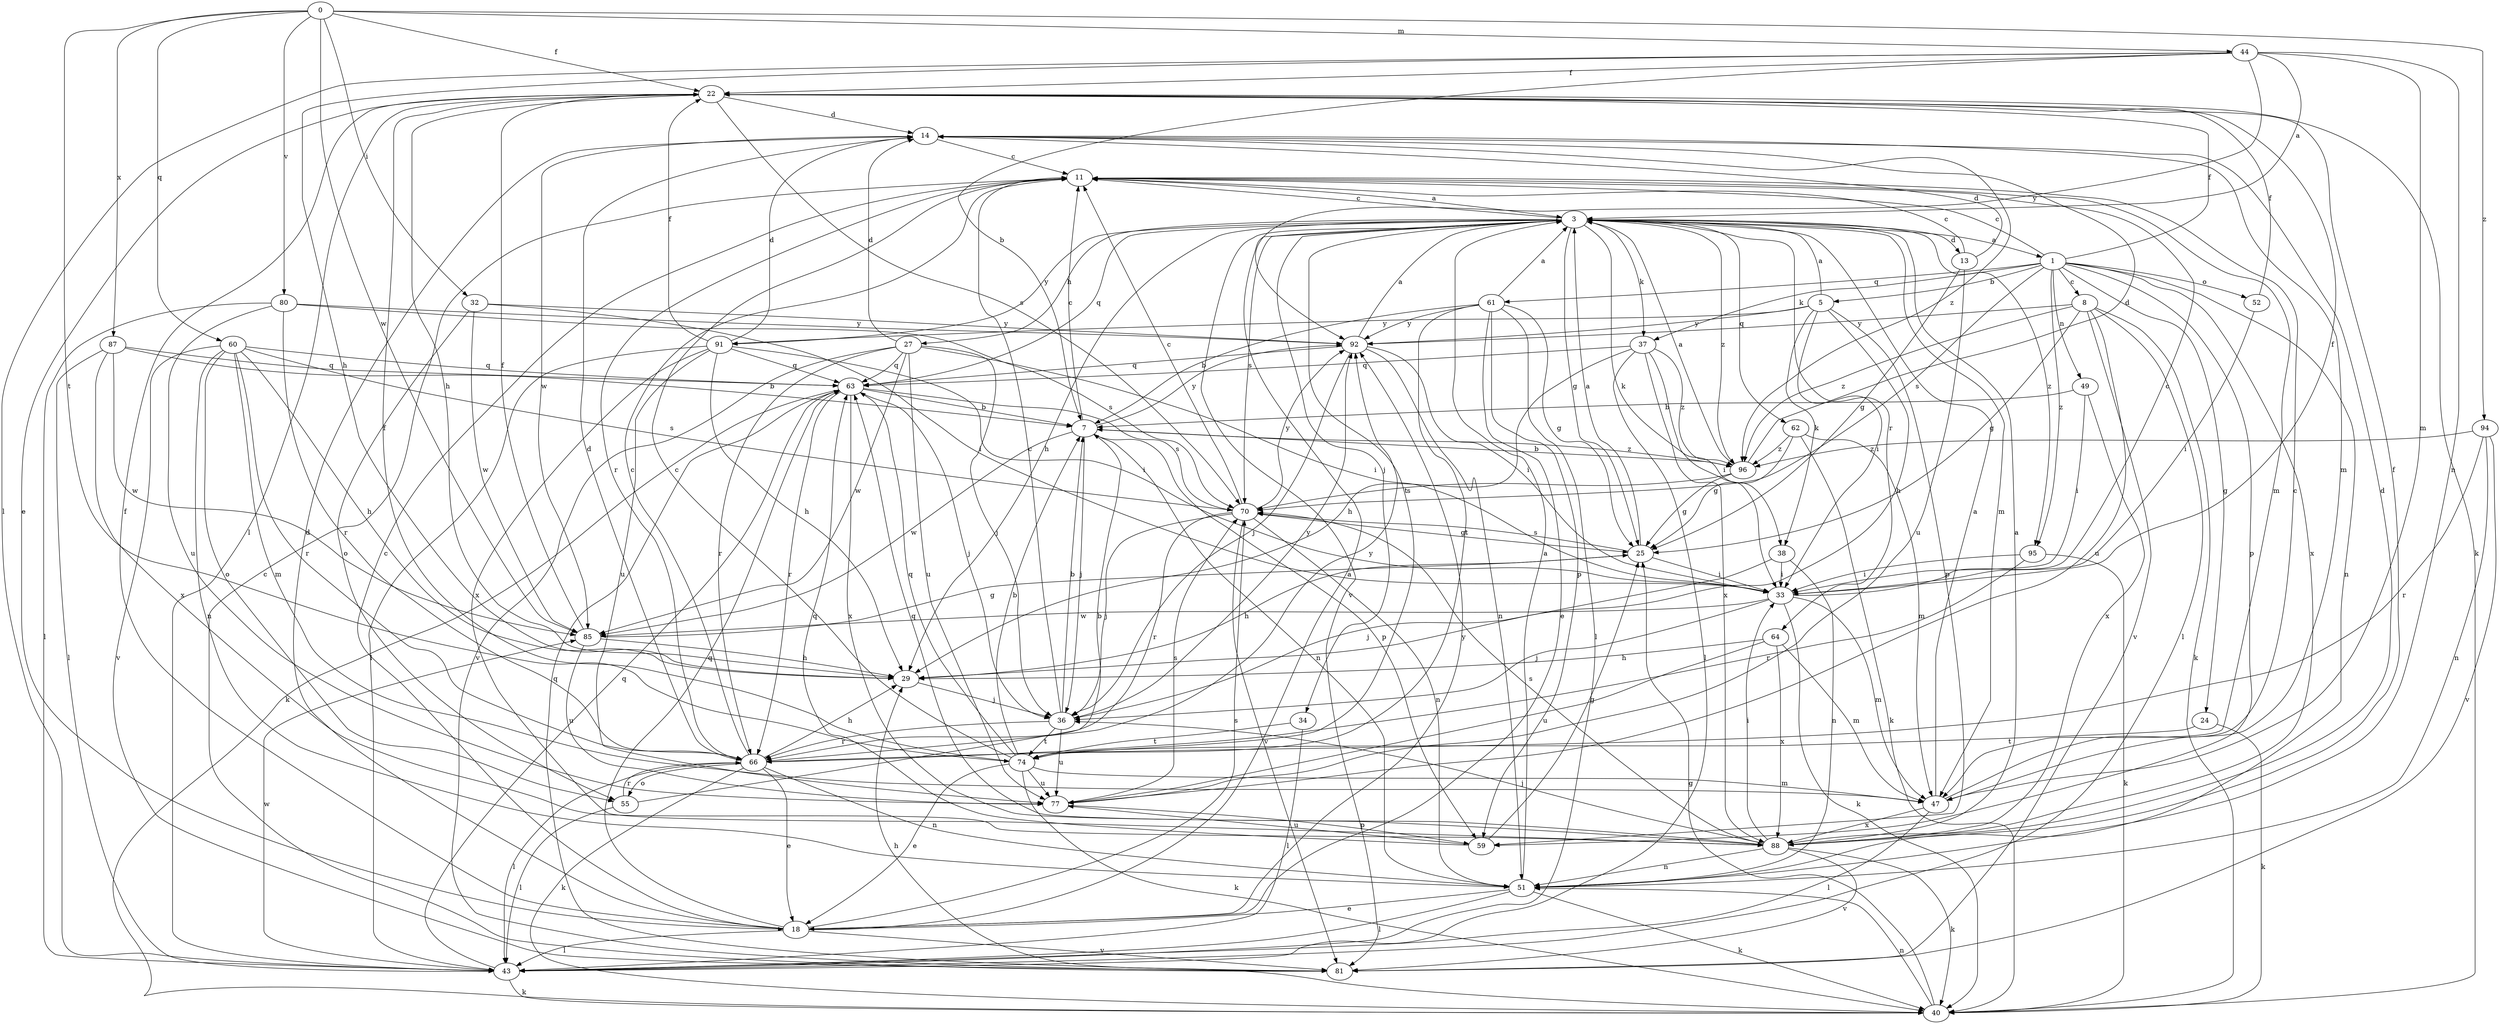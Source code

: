 strict digraph  {
0;
1;
3;
5;
7;
8;
11;
13;
14;
18;
22;
24;
25;
27;
29;
32;
33;
34;
36;
37;
38;
40;
43;
44;
47;
49;
51;
52;
55;
59;
60;
61;
62;
63;
64;
66;
70;
74;
77;
80;
81;
85;
87;
88;
91;
92;
94;
95;
96;
0 -> 22  [label=f];
0 -> 32  [label=i];
0 -> 44  [label=m];
0 -> 60  [label=q];
0 -> 74  [label=t];
0 -> 80  [label=v];
0 -> 85  [label=w];
0 -> 87  [label=x];
0 -> 94  [label=z];
1 -> 5  [label=b];
1 -> 8  [label=c];
1 -> 11  [label=c];
1 -> 22  [label=f];
1 -> 24  [label=g];
1 -> 37  [label=k];
1 -> 49  [label=n];
1 -> 51  [label=n];
1 -> 52  [label=o];
1 -> 59  [label=p];
1 -> 61  [label=q];
1 -> 70  [label=s];
1 -> 88  [label=x];
1 -> 95  [label=z];
3 -> 1  [label=a];
3 -> 11  [label=c];
3 -> 13  [label=d];
3 -> 25  [label=g];
3 -> 27  [label=h];
3 -> 29  [label=h];
3 -> 34  [label=j];
3 -> 37  [label=k];
3 -> 38  [label=k];
3 -> 47  [label=m];
3 -> 62  [label=q];
3 -> 63  [label=q];
3 -> 64  [label=r];
3 -> 70  [label=s];
3 -> 74  [label=t];
3 -> 81  [label=v];
3 -> 91  [label=y];
3 -> 95  [label=z];
3 -> 96  [label=z];
5 -> 3  [label=a];
5 -> 29  [label=h];
5 -> 33  [label=i];
5 -> 38  [label=k];
5 -> 59  [label=p];
5 -> 91  [label=y];
5 -> 92  [label=y];
7 -> 11  [label=c];
7 -> 36  [label=j];
7 -> 51  [label=n];
7 -> 59  [label=p];
7 -> 85  [label=w];
7 -> 92  [label=y];
7 -> 96  [label=z];
8 -> 25  [label=g];
8 -> 40  [label=k];
8 -> 43  [label=l];
8 -> 77  [label=u];
8 -> 81  [label=v];
8 -> 92  [label=y];
8 -> 96  [label=z];
11 -> 3  [label=a];
11 -> 47  [label=m];
11 -> 66  [label=r];
13 -> 11  [label=c];
13 -> 14  [label=d];
13 -> 25  [label=g];
13 -> 77  [label=u];
14 -> 11  [label=c];
14 -> 47  [label=m];
14 -> 85  [label=w];
14 -> 96  [label=z];
18 -> 3  [label=a];
18 -> 11  [label=c];
18 -> 14  [label=d];
18 -> 22  [label=f];
18 -> 43  [label=l];
18 -> 63  [label=q];
18 -> 70  [label=s];
18 -> 81  [label=v];
18 -> 92  [label=y];
22 -> 14  [label=d];
22 -> 18  [label=e];
22 -> 29  [label=h];
22 -> 40  [label=k];
22 -> 43  [label=l];
22 -> 70  [label=s];
24 -> 40  [label=k];
24 -> 74  [label=t];
25 -> 3  [label=a];
25 -> 29  [label=h];
25 -> 33  [label=i];
25 -> 70  [label=s];
27 -> 14  [label=d];
27 -> 33  [label=i];
27 -> 36  [label=j];
27 -> 63  [label=q];
27 -> 66  [label=r];
27 -> 77  [label=u];
27 -> 81  [label=v];
27 -> 85  [label=w];
29 -> 36  [label=j];
32 -> 33  [label=i];
32 -> 55  [label=o];
32 -> 85  [label=w];
32 -> 92  [label=y];
33 -> 11  [label=c];
33 -> 22  [label=f];
33 -> 36  [label=j];
33 -> 40  [label=k];
33 -> 47  [label=m];
33 -> 85  [label=w];
34 -> 43  [label=l];
34 -> 74  [label=t];
36 -> 7  [label=b];
36 -> 11  [label=c];
36 -> 66  [label=r];
36 -> 74  [label=t];
36 -> 77  [label=u];
36 -> 92  [label=y];
37 -> 29  [label=h];
37 -> 33  [label=i];
37 -> 43  [label=l];
37 -> 63  [label=q];
37 -> 88  [label=x];
37 -> 96  [label=z];
38 -> 33  [label=i];
38 -> 36  [label=j];
38 -> 51  [label=n];
40 -> 25  [label=g];
40 -> 29  [label=h];
40 -> 51  [label=n];
43 -> 40  [label=k];
43 -> 63  [label=q];
43 -> 85  [label=w];
44 -> 3  [label=a];
44 -> 7  [label=b];
44 -> 22  [label=f];
44 -> 29  [label=h];
44 -> 43  [label=l];
44 -> 47  [label=m];
44 -> 51  [label=n];
44 -> 92  [label=y];
47 -> 3  [label=a];
47 -> 11  [label=c];
47 -> 43  [label=l];
47 -> 88  [label=x];
49 -> 7  [label=b];
49 -> 33  [label=i];
49 -> 88  [label=x];
51 -> 3  [label=a];
51 -> 18  [label=e];
51 -> 40  [label=k];
51 -> 43  [label=l];
52 -> 22  [label=f];
52 -> 33  [label=i];
55 -> 7  [label=b];
55 -> 43  [label=l];
55 -> 66  [label=r];
59 -> 25  [label=g];
59 -> 63  [label=q];
59 -> 77  [label=u];
60 -> 29  [label=h];
60 -> 47  [label=m];
60 -> 51  [label=n];
60 -> 55  [label=o];
60 -> 63  [label=q];
60 -> 66  [label=r];
60 -> 70  [label=s];
60 -> 81  [label=v];
61 -> 3  [label=a];
61 -> 7  [label=b];
61 -> 18  [label=e];
61 -> 25  [label=g];
61 -> 43  [label=l];
61 -> 59  [label=p];
61 -> 74  [label=t];
61 -> 92  [label=y];
62 -> 25  [label=g];
62 -> 40  [label=k];
62 -> 47  [label=m];
62 -> 96  [label=z];
63 -> 7  [label=b];
63 -> 36  [label=j];
63 -> 40  [label=k];
63 -> 66  [label=r];
63 -> 70  [label=s];
63 -> 88  [label=x];
64 -> 29  [label=h];
64 -> 47  [label=m];
64 -> 77  [label=u];
64 -> 88  [label=x];
66 -> 11  [label=c];
66 -> 14  [label=d];
66 -> 18  [label=e];
66 -> 29  [label=h];
66 -> 40  [label=k];
66 -> 43  [label=l];
66 -> 51  [label=n];
66 -> 55  [label=o];
66 -> 92  [label=y];
70 -> 11  [label=c];
70 -> 25  [label=g];
70 -> 36  [label=j];
70 -> 51  [label=n];
70 -> 66  [label=r];
70 -> 81  [label=v];
70 -> 92  [label=y];
74 -> 7  [label=b];
74 -> 11  [label=c];
74 -> 18  [label=e];
74 -> 22  [label=f];
74 -> 40  [label=k];
74 -> 47  [label=m];
74 -> 63  [label=q];
74 -> 77  [label=u];
77 -> 59  [label=p];
77 -> 70  [label=s];
80 -> 43  [label=l];
80 -> 66  [label=r];
80 -> 70  [label=s];
80 -> 77  [label=u];
80 -> 92  [label=y];
81 -> 11  [label=c];
81 -> 63  [label=q];
85 -> 22  [label=f];
85 -> 25  [label=g];
85 -> 29  [label=h];
85 -> 77  [label=u];
87 -> 7  [label=b];
87 -> 43  [label=l];
87 -> 63  [label=q];
87 -> 85  [label=w];
87 -> 88  [label=x];
88 -> 3  [label=a];
88 -> 14  [label=d];
88 -> 22  [label=f];
88 -> 33  [label=i];
88 -> 36  [label=j];
88 -> 40  [label=k];
88 -> 51  [label=n];
88 -> 63  [label=q];
88 -> 70  [label=s];
88 -> 81  [label=v];
91 -> 14  [label=d];
91 -> 22  [label=f];
91 -> 29  [label=h];
91 -> 33  [label=i];
91 -> 43  [label=l];
91 -> 63  [label=q];
91 -> 77  [label=u];
91 -> 88  [label=x];
92 -> 3  [label=a];
92 -> 33  [label=i];
92 -> 36  [label=j];
92 -> 51  [label=n];
92 -> 63  [label=q];
94 -> 51  [label=n];
94 -> 66  [label=r];
94 -> 81  [label=v];
94 -> 96  [label=z];
95 -> 33  [label=i];
95 -> 40  [label=k];
95 -> 66  [label=r];
96 -> 3  [label=a];
96 -> 7  [label=b];
96 -> 14  [label=d];
96 -> 25  [label=g];
96 -> 70  [label=s];
}
